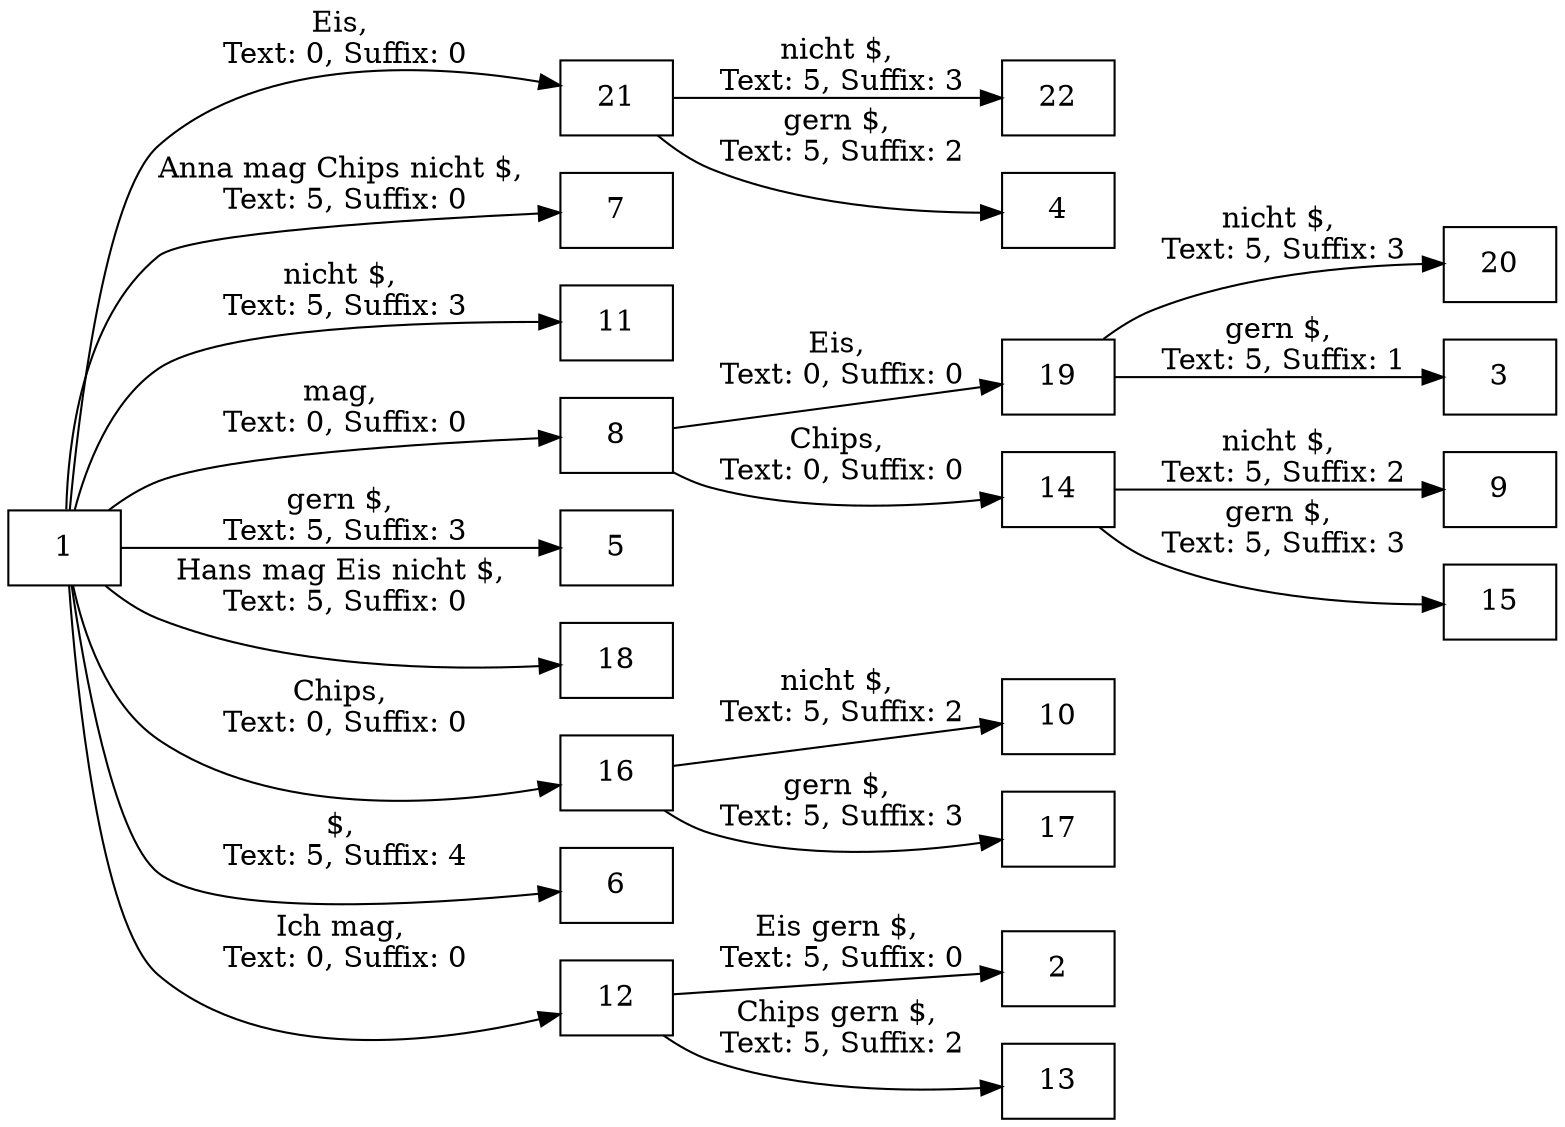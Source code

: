 /* this is a generated dot file: www.graphviz.org */
digraph suffixtree {
	rankdir=LR
node[shape=box]			1->21
		[label="Eis,\n Text: 0, Suffix: 0"];
			21->22
			[label="nicht $,\n Text: 5, Suffix: 3"];
			21->4
			[label="gern $,\n Text: 5, Suffix: 2"];
		1->7
		[label="Anna mag Chips nicht $,\n Text: 5, Suffix: 0"];
		1->11
		[label="nicht $,\n Text: 5, Suffix: 3"];
		1->8
		[label="mag,\n Text: 0, Suffix: 0"];
			8->19
			[label="Eis,\n Text: 0, Suffix: 0"];
				19->20
				[label="nicht $,\n Text: 5, Suffix: 3"];
				19->3
				[label="gern $,\n Text: 5, Suffix: 1"];
			8->14
			[label="Chips,\n Text: 0, Suffix: 0"];
				14->9
				[label="nicht $,\n Text: 5, Suffix: 2"];
				14->15
				[label="gern $,\n Text: 5, Suffix: 3"];
		1->5
		[label="gern $,\n Text: 5, Suffix: 3"];
		1->18
		[label="Hans mag Eis nicht $,\n Text: 5, Suffix: 0"];
		1->16
		[label="Chips,\n Text: 0, Suffix: 0"];
			16->10
			[label="nicht $,\n Text: 5, Suffix: 2"];
			16->17
			[label="gern $,\n Text: 5, Suffix: 3"];
		1->6
		[label="$,\n Text: 5, Suffix: 4"];
		1->12
		[label="Ich mag,\n Text: 0, Suffix: 0"];
			12->2
			[label="Eis gern $,\n Text: 5, Suffix: 0"];
			12->13
			[label="Chips gern $,\n Text: 5, Suffix: 2"];
}